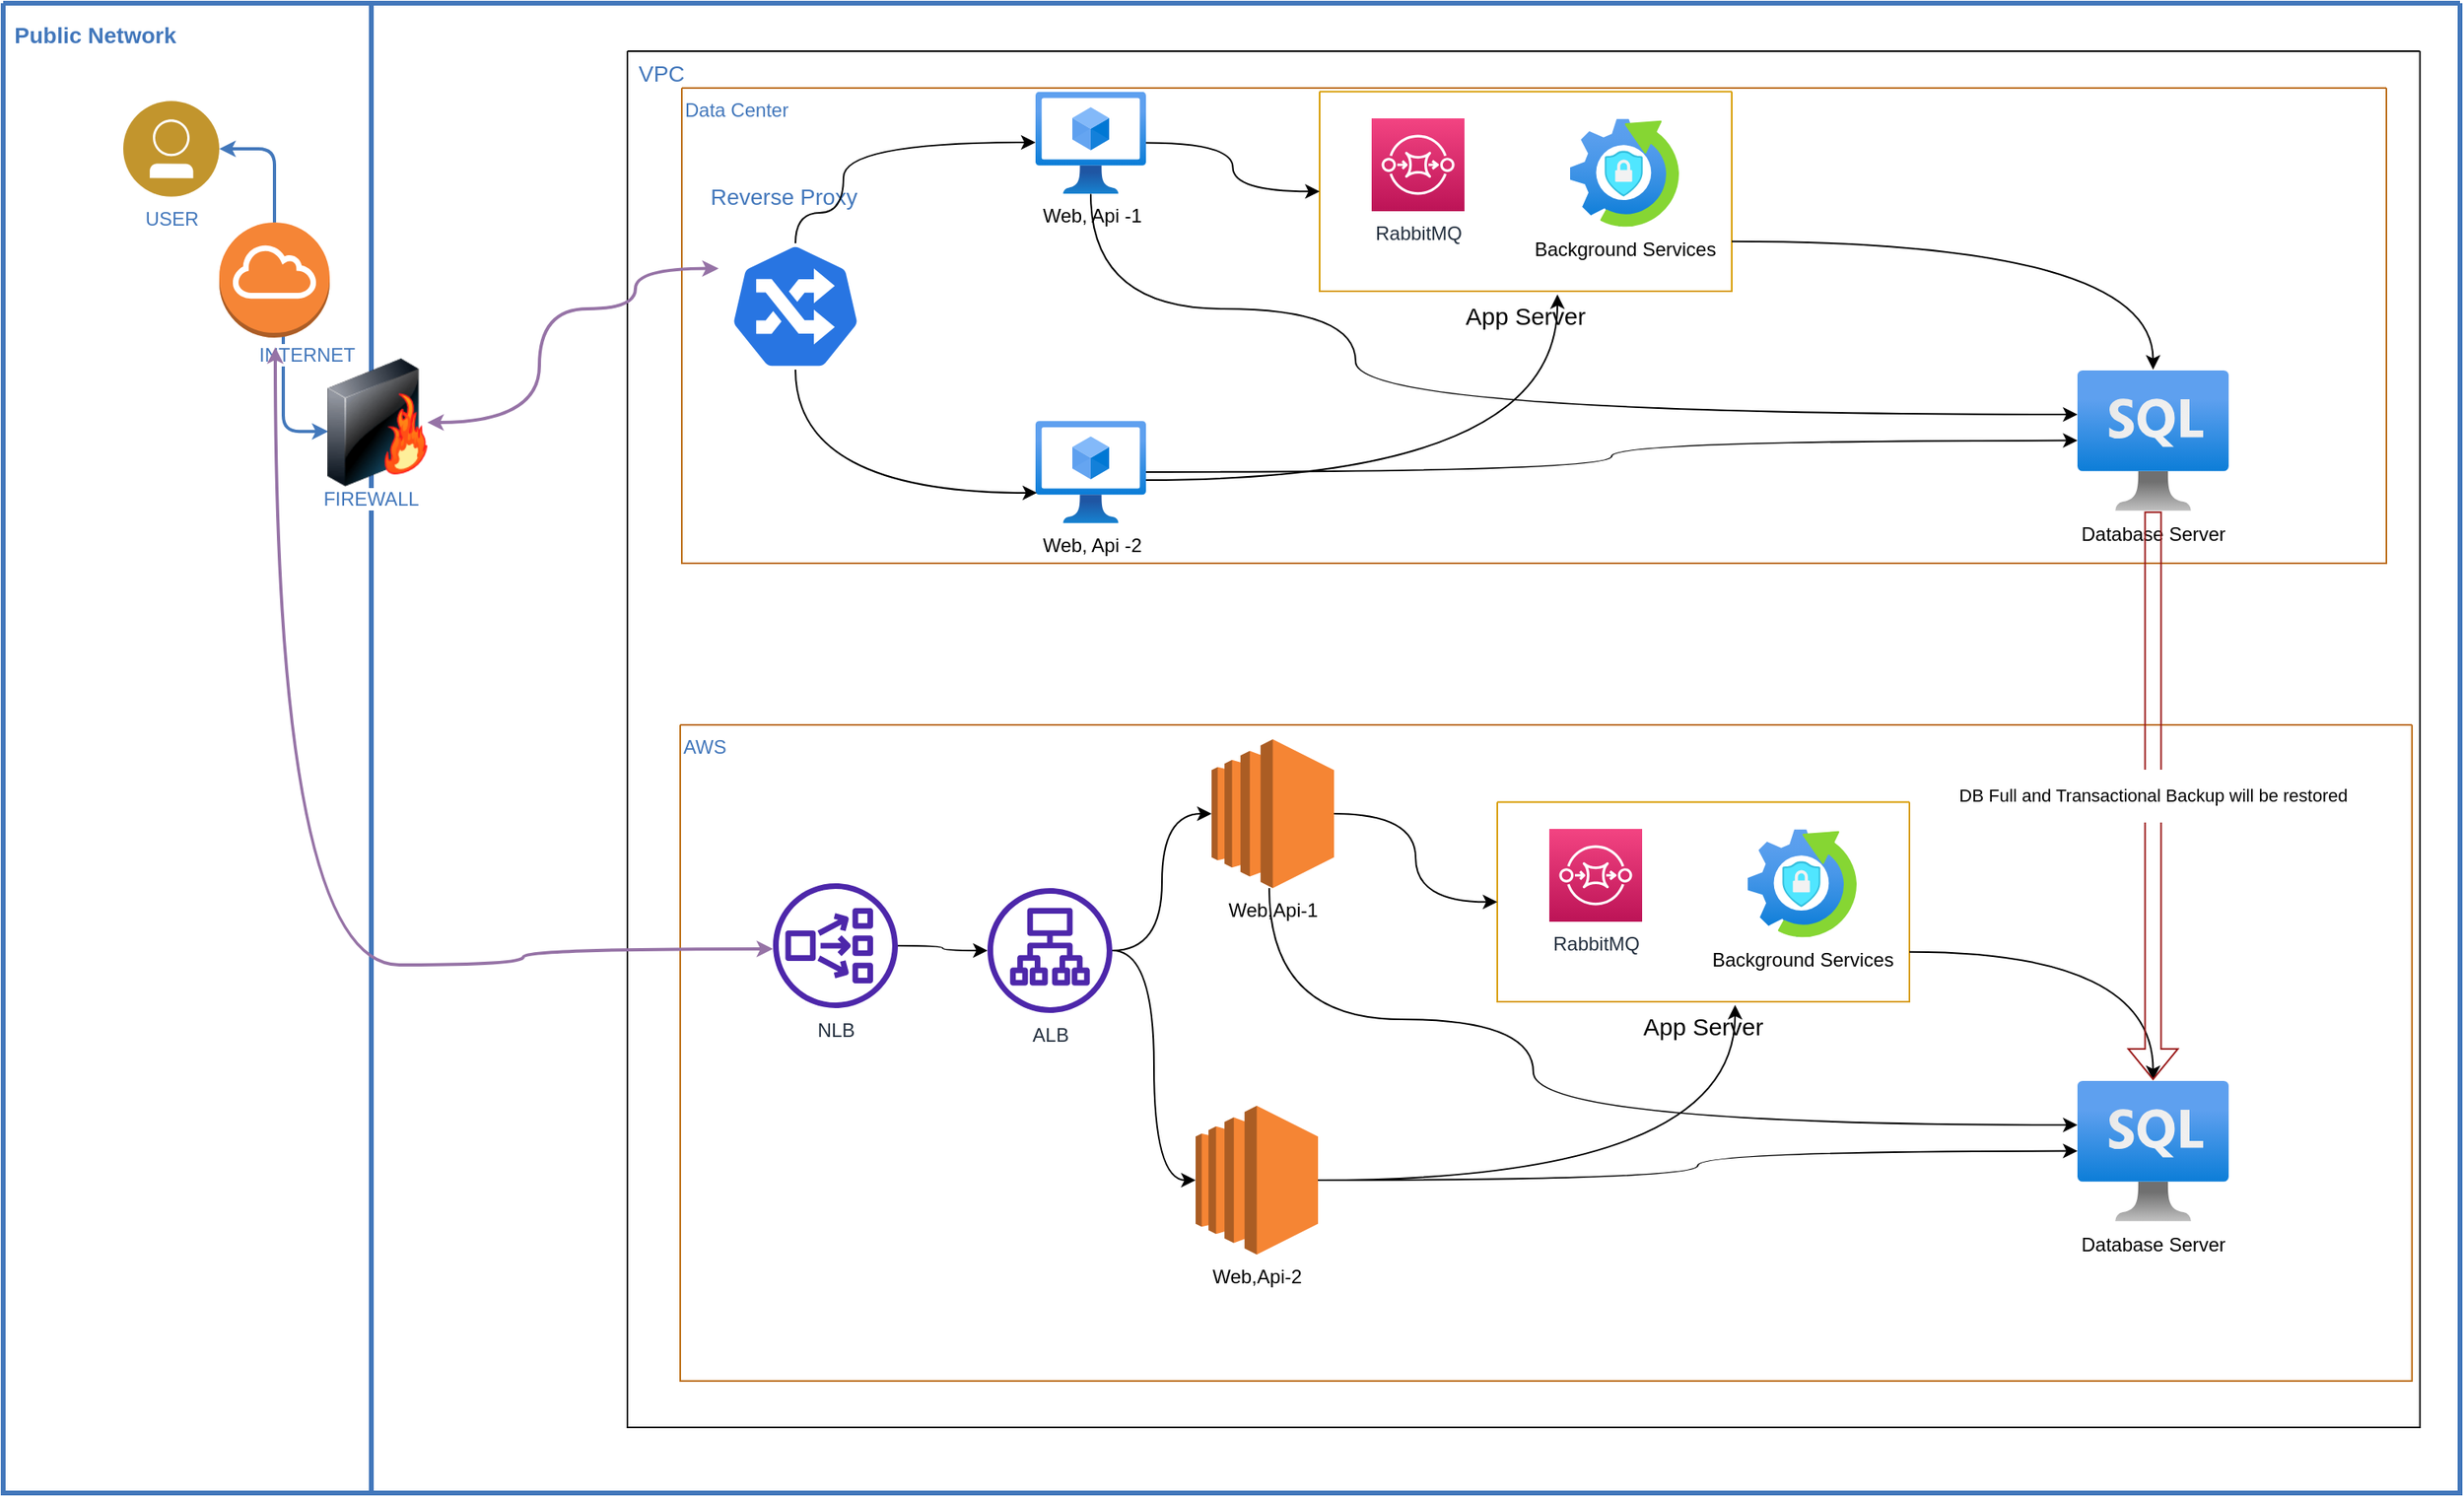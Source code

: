 <mxfile version="21.3.8" type="github">
  <diagram id="2f404044-711c-603c-8f00-f6bb4c023d3c" name="Page-1">
    <mxGraphModel dx="1434" dy="796" grid="1" gridSize="10" guides="1" tooltips="1" connect="1" arrows="1" fold="1" page="1" pageScale="1" pageWidth="1169" pageHeight="827" background="#ffffff" math="0" shadow="0">
      <root>
        <mxCell id="0" />
        <mxCell id="1" parent="0" />
        <mxCell id="21" value="" style="swimlane;shadow=0;strokeColor=#4277BB;fillColor=#ffffff;fontColor=none;align=right;startSize=0;collapsible=0;noLabel=1;strokeWidth=3;" parent="1" vertex="1">
          <mxGeometry x="65" y="49" width="1535" height="931" as="geometry" />
        </mxCell>
        <mxCell id="22" value="Public Network" style="text;html=1;align=left;verticalAlign=middle;fontColor=#4277BB;shadow=0;dashed=0;strokeColor=none;fillColor=none;labelBackgroundColor=none;fontStyle=1;fontSize=14;spacingLeft=5;" parent="21" vertex="1">
          <mxGeometry y="10" width="150" height="20" as="geometry" />
        </mxCell>
        <mxCell id="44" value="" style="line;strokeWidth=3;direction=south;html=1;shadow=0;labelBackgroundColor=none;fillColor=none;gradientColor=none;fontSize=12;fontColor=#4277BB;align=right;strokeColor=#4277BB;" parent="21" vertex="1">
          <mxGeometry x="225" width="10" height="930" as="geometry" />
        </mxCell>
        <mxCell id="lown9K5yKBKj89JTiUl6-62" style="edgeStyle=orthogonalEdgeStyle;comic=0;html=1;exitX=1;exitY=0.5;entryX=0;entryY=0.25;startArrow=none;startFill=1;endArrow=classic;endFill=1;jettySize=auto;orthogonalLoop=1;strokeColor=#4378BB;strokeWidth=2;fontFamily=Helvetica;fontSize=19;fontColor=#CC99FF;endSize=4;startSize=4;" parent="21" source="lown9K5yKBKj89JTiUl6-67" edge="1">
          <mxGeometry relative="1" as="geometry">
            <Array as="points">
              <mxPoint x="175" y="173" />
              <mxPoint x="175" y="268" />
            </Array>
            <mxPoint x="203.167" y="267.584" as="targetPoint" />
          </mxGeometry>
        </mxCell>
        <mxCell id="lown9K5yKBKj89JTiUl6-63" value="USER" style="aspect=fixed;perimeter=ellipsePerimeter;html=1;align=center;shadow=0;dashed=0;image;image=img/lib/ibm/users/user.svg;labelBackgroundColor=#ffffff;strokeColor=#666666;strokeWidth=3;fillColor=#C2952D;gradientColor=none;fontSize=12;fontColor=#4277BB;" parent="21" vertex="1">
          <mxGeometry x="75" y="61" width="60" height="60" as="geometry" />
        </mxCell>
        <mxCell id="lown9K5yKBKj89JTiUl6-65" value="" style="image;html=1;image=img/lib/clip_art/networking/Firewall-page1_128x128.png" parent="21" vertex="1">
          <mxGeometry x="194" y="222" width="80" height="80" as="geometry" />
        </mxCell>
        <mxCell id="lown9K5yKBKj89JTiUl6-66" value="&lt;span style=&quot;color: rgb(66 , 119 , 187) ; background-color: rgb(255 , 255 , 255)&quot;&gt;FIREWALL&lt;/span&gt;" style="text;html=1;strokeColor=none;fillColor=none;align=center;verticalAlign=middle;whiteSpace=wrap;rounded=0;" parent="21" vertex="1">
          <mxGeometry x="210" y="305" width="40" height="10" as="geometry" />
        </mxCell>
        <mxCell id="lown9K5yKBKj89JTiUl6-67" value="" style="outlineConnect=0;dashed=0;verticalLabelPosition=bottom;verticalAlign=top;align=center;html=1;shape=mxgraph.aws3.internet_gateway;fillColor=#F58536;gradientColor=none;" parent="21" vertex="1">
          <mxGeometry x="135" y="137" width="69" height="72" as="geometry" />
        </mxCell>
        <mxCell id="lown9K5yKBKj89JTiUl6-68" value="" style="edgeStyle=orthogonalEdgeStyle;comic=0;html=1;exitX=1;exitY=0.5;entryX=0.5;entryY=0;startArrow=classic;startFill=1;endArrow=none;endFill=1;jettySize=auto;orthogonalLoop=1;strokeColor=#4378BB;strokeWidth=2;fontFamily=Helvetica;fontSize=19;fontColor=#CC99FF;endSize=4;startSize=4;entryDx=0;entryDy=0;entryPerimeter=0;" parent="21" source="lown9K5yKBKj89JTiUl6-63" target="lown9K5yKBKj89JTiUl6-67" edge="1">
          <mxGeometry relative="1" as="geometry">
            <Array as="points" />
            <mxPoint x="155.0" y="91" as="sourcePoint" />
            <mxPoint x="223.167" y="267.584" as="targetPoint" />
          </mxGeometry>
        </mxCell>
        <mxCell id="lown9K5yKBKj89JTiUl6-71" value="&lt;span style=&quot;color: rgb(66 , 119 , 187) ; background-color: rgb(255 , 255 , 255)&quot;&gt;INTERNET&lt;/span&gt;" style="text;html=1;strokeColor=none;fillColor=none;align=center;verticalAlign=middle;whiteSpace=wrap;rounded=0;" parent="21" vertex="1">
          <mxGeometry x="170" y="215" width="40" height="10" as="geometry" />
        </mxCell>
        <mxCell id="lown9K5yKBKj89JTiUl6-100" value="Data Center" style="swimlane;shadow=0;strokeColor=#BB6A0D;fillColor=#ffffff;fontColor=#4277BB;align=left;startSize=0;collapsible=0;strokeWidth=1;fontStyle=0;verticalAlign=top;" parent="21" vertex="1">
          <mxGeometry x="424" y="53" width="1065" height="297" as="geometry" />
        </mxCell>
        <mxCell id="lown9K5yKBKj89JTiUl6-291" value="" style="swimlane;shadow=0;strokeColor=#000000;fillColor=#ffe6cc;align=right;startSize=0;collapsible=0;strokeWidth=1;" parent="21" vertex="1">
          <mxGeometry x="390" y="30" width="1120" height="860" as="geometry" />
        </mxCell>
        <mxCell id="lown9K5yKBKj89JTiUl6-101" value="VPC" style="text;html=1;align=left;verticalAlign=top;fontColor=#4277BB;shadow=0;dashed=0;strokeColor=none;fillColor=none;labelBackgroundColor=none;fontStyle=0;fontSize=14;spacingLeft=5;" parent="lown9K5yKBKj89JTiUl6-291" vertex="1">
          <mxGeometry y="-0.69" width="120" height="26" as="geometry" />
        </mxCell>
        <mxCell id="lown9K5yKBKj89JTiUl6-118" value="" style="html=1;dashed=0;whitespace=wrap;fillColor=#2875E2;strokeColor=#ffffff;points=[[0.005,0.63,0],[0.1,0.2,0],[0.9,0.2,0],[0.5,0,0],[0.995,0.63,0],[0.72,0.99,0],[0.5,1,0],[0.28,0.99,0]];shape=mxgraph.kubernetes.icon;prIcon=ing" parent="lown9K5yKBKj89JTiUl6-291" vertex="1">
          <mxGeometry x="45" y="120" width="120" height="79" as="geometry" />
        </mxCell>
        <mxCell id="lown9K5yKBKj89JTiUl6-108" value="Reverse Proxy" style="text;html=1;align=left;verticalAlign=top;fontColor=#4277BB;shadow=0;dashed=0;strokeColor=none;fillColor=none;labelBackgroundColor=none;fontStyle=0;fontSize=14;spacingLeft=5;" parent="lown9K5yKBKj89JTiUl6-291" vertex="1">
          <mxGeometry x="45" y="76" width="120" height="24" as="geometry" />
        </mxCell>
        <mxCell id="U5dyf8ECy7FXiap7Likn-80" value="Web, Api -1" style="image;aspect=fixed;html=1;points=[];align=center;fontSize=12;image=img/lib/azure2/compute/Virtual_Machines_Classic.svg;" vertex="1" parent="lown9K5yKBKj89JTiUl6-291">
          <mxGeometry x="255" y="25.31" width="69" height="64" as="geometry" />
        </mxCell>
        <mxCell id="U5dyf8ECy7FXiap7Likn-83" value="Database Server" style="image;aspect=fixed;html=1;points=[];align=center;fontSize=12;image=img/lib/azure2/databases/Azure_SQL_VM.svg;" vertex="1" parent="lown9K5yKBKj89JTiUl6-291">
          <mxGeometry x="906" y="199" width="94.48" height="88.58" as="geometry" />
        </mxCell>
        <mxCell id="U5dyf8ECy7FXiap7Likn-79" value="Web, Api -2" style="image;aspect=fixed;html=1;points=[];align=center;fontSize=12;image=img/lib/azure2/compute/Virtual_Machines_Classic.svg;" vertex="1" parent="lown9K5yKBKj89JTiUl6-291">
          <mxGeometry x="255" y="231" width="69" height="64" as="geometry" />
        </mxCell>
        <mxCell id="U5dyf8ECy7FXiap7Likn-81" value="" style="edgeStyle=orthogonalEdgeStyle;orthogonalLoop=1;jettySize=auto;html=1;exitX=0.5;exitY=1;exitDx=0;exitDy=0;exitPerimeter=0;entryX=0.014;entryY=0.703;entryDx=0;entryDy=0;strokeColor=#000000;curved=1;entryPerimeter=0;" edge="1" parent="lown9K5yKBKj89JTiUl6-291" source="lown9K5yKBKj89JTiUl6-118" target="U5dyf8ECy7FXiap7Likn-79">
          <mxGeometry relative="1" as="geometry">
            <mxPoint x="594" y="222" as="sourcePoint" />
            <mxPoint x="1187.025" y="339.037" as="targetPoint" />
          </mxGeometry>
        </mxCell>
        <mxCell id="lown9K5yKBKj89JTiUl6-107" style="edgeStyle=orthogonalEdgeStyle;curved=1;orthogonalLoop=1;jettySize=auto;html=1;strokeColor=#000000;" parent="lown9K5yKBKj89JTiUl6-291" source="U5dyf8ECy7FXiap7Likn-80" target="U5dyf8ECy7FXiap7Likn-83" edge="1">
          <mxGeometry relative="1" as="geometry">
            <mxPoint x="144" y="235" as="targetPoint" />
            <Array as="points">
              <mxPoint x="290" y="161" />
              <mxPoint x="455" y="161" />
              <mxPoint x="455" y="227" />
            </Array>
          </mxGeometry>
        </mxCell>
        <mxCell id="lown9K5yKBKj89JTiUl6-115" style="edgeStyle=orthogonalEdgeStyle;curved=1;orthogonalLoop=1;jettySize=auto;html=1;exitX=0.5;exitY=0;exitDx=0;exitDy=0;exitPerimeter=0;strokeColor=#000000;" parent="lown9K5yKBKj89JTiUl6-291" source="lown9K5yKBKj89JTiUl6-118" target="U5dyf8ECy7FXiap7Likn-80" edge="1">
          <mxGeometry relative="1" as="geometry">
            <Array as="points">
              <mxPoint x="105" y="101" />
              <mxPoint x="135" y="101" />
              <mxPoint x="135" y="57" />
            </Array>
            <mxPoint x="844.306" y="236.64" as="targetPoint" />
          </mxGeometry>
        </mxCell>
        <mxCell id="U5dyf8ECy7FXiap7Likn-84" value="" style="edgeStyle=orthogonalEdgeStyle;orthogonalLoop=1;jettySize=auto;html=1;strokeColor=#000000;curved=1;" edge="1" parent="lown9K5yKBKj89JTiUl6-291" source="U5dyf8ECy7FXiap7Likn-79" target="U5dyf8ECy7FXiap7Likn-83">
          <mxGeometry relative="1" as="geometry">
            <mxPoint x="335" y="251" as="sourcePoint" />
            <mxPoint x="486" y="328" as="targetPoint" />
          </mxGeometry>
        </mxCell>
        <mxCell id="U5dyf8ECy7FXiap7Likn-90" value="RabbitMQ" style="points=[[0,0,0],[0.25,0,0],[0.5,0,0],[0.75,0,0],[1,0,0],[0,1,0],[0.25,1,0],[0.5,1,0],[0.75,1,0],[1,1,0],[0,0.25,0],[0,0.5,0],[0,0.75,0],[1,0.25,0],[1,0.5,0],[1,0.75,0]];outlineConnect=0;fontColor=#232F3E;gradientColor=#F34482;gradientDirection=north;fillColor=#BC1356;strokeColor=#ffffff;dashed=0;verticalLabelPosition=bottom;verticalAlign=top;align=center;html=1;fontSize=12;fontStyle=0;aspect=fixed;shape=mxgraph.aws4.resourceIcon;resIcon=mxgraph.aws4.sqs;labelBackgroundColor=#ffffff;" vertex="1" parent="lown9K5yKBKj89JTiUl6-291">
          <mxGeometry x="465" y="42" width="58" height="58" as="geometry" />
        </mxCell>
        <mxCell id="U5dyf8ECy7FXiap7Likn-91" value="App Server" style="swimlane;shadow=0;strokeColor=#d79b00;fillColor=#ffe6cc;align=center;startSize=0;collapsible=0;strokeWidth=1;fontStyle=0;fontSize=15;labelPosition=center;verticalLabelPosition=bottom;verticalAlign=top;" vertex="1" parent="lown9K5yKBKj89JTiUl6-291">
          <mxGeometry x="432.5" y="25.31" width="257.5" height="124.69" as="geometry" />
        </mxCell>
        <mxCell id="U5dyf8ECy7FXiap7Likn-96" value="Background Services" style="image;aspect=fixed;html=1;points=[];align=center;fontSize=12;image=img/lib/azure2/iot/Windows10_Core_Services.svg;" vertex="1" parent="U5dyf8ECy7FXiap7Likn-91">
          <mxGeometry x="156.5" y="16.69" width="68" height="68" as="geometry" />
        </mxCell>
        <mxCell id="U5dyf8ECy7FXiap7Likn-93" value="" style="edgeStyle=orthogonalEdgeStyle;orthogonalLoop=1;jettySize=auto;html=1;strokeColor=#000000;curved=1;entryX=0;entryY=0.5;entryDx=0;entryDy=0;" edge="1" parent="lown9K5yKBKj89JTiUl6-291" source="U5dyf8ECy7FXiap7Likn-80" target="U5dyf8ECy7FXiap7Likn-91">
          <mxGeometry relative="1" as="geometry">
            <mxPoint x="334" y="52" as="sourcePoint" />
            <mxPoint x="805" y="44" as="targetPoint" />
          </mxGeometry>
        </mxCell>
        <mxCell id="U5dyf8ECy7FXiap7Likn-94" value="" style="edgeStyle=orthogonalEdgeStyle;orthogonalLoop=1;jettySize=auto;html=1;strokeColor=#000000;curved=1;entryX=0.577;entryY=1.016;entryDx=0;entryDy=0;entryPerimeter=0;exitX=1;exitY=0.578;exitDx=0;exitDy=0;exitPerimeter=0;" edge="1" parent="lown9K5yKBKj89JTiUl6-291" source="U5dyf8ECy7FXiap7Likn-79" target="U5dyf8ECy7FXiap7Likn-91">
          <mxGeometry relative="1" as="geometry">
            <mxPoint x="334" y="273" as="sourcePoint" />
            <mxPoint x="805" y="265" as="targetPoint" />
          </mxGeometry>
        </mxCell>
        <mxCell id="U5dyf8ECy7FXiap7Likn-95" value="" style="edgeStyle=orthogonalEdgeStyle;orthogonalLoop=1;jettySize=auto;html=1;strokeColor=#000000;curved=1;exitX=1;exitY=0.75;exitDx=0;exitDy=0;" edge="1" parent="lown9K5yKBKj89JTiUl6-291" source="U5dyf8ECy7FXiap7Likn-91" target="U5dyf8ECy7FXiap7Likn-83">
          <mxGeometry relative="1" as="geometry">
            <mxPoint x="721" y="127" as="sourcePoint" />
            <mxPoint x="978" y="11" as="targetPoint" />
          </mxGeometry>
        </mxCell>
        <mxCell id="lown9K5yKBKj89JTiUl6-144" style="edgeStyle=orthogonalEdgeStyle;html=1;labelBackgroundColor=#ffffff;startArrow=classic;startFill=1;startSize=4;endArrow=classic;endFill=1;endSize=4;jettySize=auto;orthogonalLoop=1;strokeWidth=2;fontSize=19;fontColor=#CC99FF;elbow=vertical;fillColor=#e1d5e7;strokeColor=#9673a6;rounded=0;curved=1;entryX=0.1;entryY=0.2;entryDx=0;entryDy=0;entryPerimeter=0;" parent="1" edge="1" target="lown9K5yKBKj89JTiUl6-118">
          <mxGeometry relative="1" as="geometry">
            <mxPoint x="720" y="180" as="targetPoint" />
            <Array as="points">
              <mxPoint x="400" y="311" />
              <mxPoint x="400" y="240" />
              <mxPoint x="460" y="240" />
              <mxPoint x="460" y="215" />
            </Array>
            <mxPoint x="330" y="311" as="sourcePoint" />
          </mxGeometry>
        </mxCell>
        <mxCell id="U5dyf8ECy7FXiap7Likn-97" value="AWS" style="swimlane;shadow=0;strokeColor=#BB6A0D;fillColor=#ffffff;fontColor=#4277BB;align=left;startSize=0;collapsible=0;strokeWidth=1;fontStyle=0;verticalAlign=top;" vertex="1" parent="1">
          <mxGeometry x="488" y="500" width="1082" height="410" as="geometry" />
        </mxCell>
        <mxCell id="U5dyf8ECy7FXiap7Likn-98" value="NLB" style="sketch=0;outlineConnect=0;fontColor=#232F3E;gradientColor=none;fillColor=#4D27AA;strokeColor=none;dashed=0;verticalLabelPosition=bottom;verticalAlign=top;align=center;html=1;fontSize=12;fontStyle=0;aspect=fixed;pointerEvents=1;shape=mxgraph.aws4.network_load_balancer;" vertex="1" parent="U5dyf8ECy7FXiap7Likn-97">
          <mxGeometry x="58" y="99" width="78" height="78" as="geometry" />
        </mxCell>
        <mxCell id="U5dyf8ECy7FXiap7Likn-110" value="ALB" style="sketch=0;outlineConnect=0;fontColor=#232F3E;gradientColor=none;fillColor=#4D27AA;strokeColor=none;dashed=0;verticalLabelPosition=bottom;verticalAlign=top;align=center;html=1;fontSize=12;fontStyle=0;aspect=fixed;pointerEvents=1;shape=mxgraph.aws4.application_load_balancer;" vertex="1" parent="U5dyf8ECy7FXiap7Likn-97">
          <mxGeometry x="192" y="102" width="78" height="78" as="geometry" />
        </mxCell>
        <mxCell id="U5dyf8ECy7FXiap7Likn-111" value="" style="edgeStyle=orthogonalEdgeStyle;orthogonalLoop=1;jettySize=auto;html=1;strokeColor=#000000;curved=1;" edge="1" parent="U5dyf8ECy7FXiap7Likn-97" source="U5dyf8ECy7FXiap7Likn-98" target="U5dyf8ECy7FXiap7Likn-110">
          <mxGeometry relative="1" as="geometry">
            <mxPoint x="82" y="30" as="sourcePoint" />
            <mxPoint x="233" y="107" as="targetPoint" />
          </mxGeometry>
        </mxCell>
        <mxCell id="U5dyf8ECy7FXiap7Likn-113" value="Web,Api-1" style="outlineConnect=0;dashed=0;verticalLabelPosition=bottom;verticalAlign=top;align=center;html=1;shape=mxgraph.aws3.ec2;fillColor=#F58534;gradientColor=none;" vertex="1" parent="U5dyf8ECy7FXiap7Likn-97">
          <mxGeometry x="332" y="9" width="76.5" height="93" as="geometry" />
        </mxCell>
        <mxCell id="U5dyf8ECy7FXiap7Likn-112" value="" style="edgeStyle=orthogonalEdgeStyle;orthogonalLoop=1;jettySize=auto;html=1;strokeColor=#000000;curved=1;" edge="1" parent="U5dyf8ECy7FXiap7Likn-97" source="U5dyf8ECy7FXiap7Likn-110" target="U5dyf8ECy7FXiap7Likn-113">
          <mxGeometry relative="1" as="geometry">
            <mxPoint x="162" y="40" as="sourcePoint" />
            <mxPoint x="313" y="117" as="targetPoint" />
          </mxGeometry>
        </mxCell>
        <mxCell id="U5dyf8ECy7FXiap7Likn-115" value="Web,Api-2" style="outlineConnect=0;dashed=0;verticalLabelPosition=bottom;verticalAlign=top;align=center;html=1;shape=mxgraph.aws3.ec2;fillColor=#F58534;gradientColor=none;" vertex="1" parent="U5dyf8ECy7FXiap7Likn-97">
          <mxGeometry x="322" y="238" width="76.5" height="93" as="geometry" />
        </mxCell>
        <mxCell id="U5dyf8ECy7FXiap7Likn-114" value="" style="edgeStyle=orthogonalEdgeStyle;orthogonalLoop=1;jettySize=auto;html=1;strokeColor=#000000;curved=1;entryX=0;entryY=0.5;entryDx=0;entryDy=0;entryPerimeter=0;" edge="1" parent="U5dyf8ECy7FXiap7Likn-97" source="U5dyf8ECy7FXiap7Likn-110" target="U5dyf8ECy7FXiap7Likn-115">
          <mxGeometry relative="1" as="geometry">
            <mxPoint x="280" y="204" as="sourcePoint" />
            <mxPoint x="342" y="119" as="targetPoint" />
          </mxGeometry>
        </mxCell>
        <mxCell id="U5dyf8ECy7FXiap7Likn-100" value="Database Server" style="image;aspect=fixed;html=1;points=[];align=center;fontSize=12;image=img/lib/azure2/databases/Azure_SQL_VM.svg;" vertex="1" parent="1">
          <mxGeometry x="1361" y="722" width="94.48" height="88.58" as="geometry" />
        </mxCell>
        <mxCell id="U5dyf8ECy7FXiap7Likn-102" style="edgeStyle=orthogonalEdgeStyle;curved=1;orthogonalLoop=1;jettySize=auto;html=1;strokeColor=#000000;" edge="1" parent="1" source="U5dyf8ECy7FXiap7Likn-113" target="U5dyf8ECy7FXiap7Likn-100">
          <mxGeometry relative="1" as="geometry">
            <mxPoint x="710" y="758" as="targetPoint" />
            <Array as="points">
              <mxPoint x="856" y="684" />
              <mxPoint x="1021" y="684" />
              <mxPoint x="1021" y="750" />
            </Array>
            <mxPoint x="855.5" y="612.31" as="sourcePoint" />
          </mxGeometry>
        </mxCell>
        <mxCell id="U5dyf8ECy7FXiap7Likn-103" value="" style="edgeStyle=orthogonalEdgeStyle;orthogonalLoop=1;jettySize=auto;html=1;strokeColor=#000000;curved=1;" edge="1" parent="1" source="U5dyf8ECy7FXiap7Likn-115" target="U5dyf8ECy7FXiap7Likn-100">
          <mxGeometry relative="1" as="geometry">
            <mxPoint x="890" y="786" as="sourcePoint" />
            <mxPoint x="1052" y="851" as="targetPoint" />
          </mxGeometry>
        </mxCell>
        <mxCell id="U5dyf8ECy7FXiap7Likn-104" value="RabbitMQ" style="points=[[0,0,0],[0.25,0,0],[0.5,0,0],[0.75,0,0],[1,0,0],[0,1,0],[0.25,1,0],[0.5,1,0],[0.75,1,0],[1,1,0],[0,0.25,0],[0,0.5,0],[0,0.75,0],[1,0.25,0],[1,0.5,0],[1,0.75,0]];outlineConnect=0;fontColor=#232F3E;gradientColor=#F34482;gradientDirection=north;fillColor=#BC1356;strokeColor=#ffffff;dashed=0;verticalLabelPosition=bottom;verticalAlign=top;align=center;html=1;fontSize=12;fontStyle=0;aspect=fixed;shape=mxgraph.aws4.resourceIcon;resIcon=mxgraph.aws4.sqs;labelBackgroundColor=#ffffff;" vertex="1" parent="1">
          <mxGeometry x="1031" y="565" width="58" height="58" as="geometry" />
        </mxCell>
        <mxCell id="U5dyf8ECy7FXiap7Likn-105" value="App Server" style="swimlane;shadow=0;strokeColor=#d79b00;fillColor=#ffe6cc;align=center;startSize=0;collapsible=0;strokeWidth=1;fontStyle=0;fontSize=15;labelPosition=center;verticalLabelPosition=bottom;verticalAlign=top;" vertex="1" parent="1">
          <mxGeometry x="998.5" y="548.31" width="257.5" height="124.69" as="geometry" />
        </mxCell>
        <mxCell id="U5dyf8ECy7FXiap7Likn-106" value="Background Services" style="image;aspect=fixed;html=1;points=[];align=center;fontSize=12;image=img/lib/azure2/iot/Windows10_Core_Services.svg;" vertex="1" parent="U5dyf8ECy7FXiap7Likn-105">
          <mxGeometry x="156.5" y="16.69" width="68" height="68" as="geometry" />
        </mxCell>
        <mxCell id="U5dyf8ECy7FXiap7Likn-107" value="" style="edgeStyle=orthogonalEdgeStyle;orthogonalLoop=1;jettySize=auto;html=1;strokeColor=#000000;curved=1;entryX=0;entryY=0.5;entryDx=0;entryDy=0;exitX=1;exitY=0.5;exitDx=0;exitDy=0;exitPerimeter=0;" edge="1" parent="1" source="U5dyf8ECy7FXiap7Likn-113" target="U5dyf8ECy7FXiap7Likn-105">
          <mxGeometry relative="1" as="geometry">
            <mxPoint x="890" y="580.3" as="sourcePoint" />
            <mxPoint x="1371" y="567" as="targetPoint" />
          </mxGeometry>
        </mxCell>
        <mxCell id="U5dyf8ECy7FXiap7Likn-108" value="" style="edgeStyle=orthogonalEdgeStyle;orthogonalLoop=1;jettySize=auto;html=1;strokeColor=#000000;curved=1;entryX=0.577;entryY=1.016;entryDx=0;entryDy=0;entryPerimeter=0;" edge="1" parent="1" source="U5dyf8ECy7FXiap7Likn-115" target="U5dyf8ECy7FXiap7Likn-105">
          <mxGeometry relative="1" as="geometry">
            <mxPoint x="890" y="790.992" as="sourcePoint" />
            <mxPoint x="1371" y="788" as="targetPoint" />
          </mxGeometry>
        </mxCell>
        <mxCell id="U5dyf8ECy7FXiap7Likn-109" value="" style="edgeStyle=orthogonalEdgeStyle;orthogonalLoop=1;jettySize=auto;html=1;strokeColor=#000000;curved=1;exitX=1;exitY=0.75;exitDx=0;exitDy=0;" edge="1" parent="1" source="U5dyf8ECy7FXiap7Likn-105" target="U5dyf8ECy7FXiap7Likn-100">
          <mxGeometry relative="1" as="geometry">
            <mxPoint x="1287" y="650" as="sourcePoint" />
            <mxPoint x="1544" y="534" as="targetPoint" />
          </mxGeometry>
        </mxCell>
        <mxCell id="U5dyf8ECy7FXiap7Likn-116" style="edgeStyle=orthogonalEdgeStyle;html=1;labelBackgroundColor=#ffffff;startArrow=classic;startFill=1;startSize=4;endArrow=classic;endFill=1;endSize=4;jettySize=auto;orthogonalLoop=1;strokeWidth=2;fontSize=19;fontColor=#CC99FF;elbow=vertical;fillColor=#e1d5e7;strokeColor=#9673a6;rounded=0;curved=1;exitX=0;exitY=0;exitDx=0;exitDy=0;" edge="1" parent="1" source="lown9K5yKBKj89JTiUl6-71" target="U5dyf8ECy7FXiap7Likn-98">
          <mxGeometry relative="1" as="geometry">
            <mxPoint x="432" y="570" as="targetPoint" />
            <Array as="points">
              <mxPoint x="235" y="650" />
              <mxPoint x="390" y="650" />
              <mxPoint x="390" y="640" />
            </Array>
            <mxPoint x="250" y="666" as="sourcePoint" />
          </mxGeometry>
        </mxCell>
        <mxCell id="U5dyf8ECy7FXiap7Likn-117" value="&lt;p style=&quot;line-height: 100%;&quot;&gt;DB Full and Transactional Backup will be restored&lt;/p&gt;" style="shape=flexArrow;endArrow=classic;html=1;rounded=0;strokeColor=#9a1919;" edge="1" parent="1" source="U5dyf8ECy7FXiap7Likn-83" target="U5dyf8ECy7FXiap7Likn-100">
          <mxGeometry width="50" height="50" relative="1" as="geometry">
            <mxPoint x="1383.24" y="464" as="sourcePoint" />
            <mxPoint x="1433.24" y="414" as="targetPoint" />
          </mxGeometry>
        </mxCell>
      </root>
    </mxGraphModel>
  </diagram>
</mxfile>
